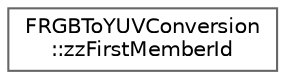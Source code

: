 digraph "Graphical Class Hierarchy"
{
 // INTERACTIVE_SVG=YES
 // LATEX_PDF_SIZE
  bgcolor="transparent";
  edge [fontname=Helvetica,fontsize=10,labelfontname=Helvetica,labelfontsize=10];
  node [fontname=Helvetica,fontsize=10,shape=box,height=0.2,width=0.4];
  rankdir="LR";
  Node0 [id="Node000000",label="FRGBToYUVConversion\l::zzFirstMemberId",height=0.2,width=0.4,color="grey40", fillcolor="white", style="filled",URL="$d3/d4b/structFRGBToYUVConversion_1_1zzFirstMemberId.html",tooltip=" "];
}
